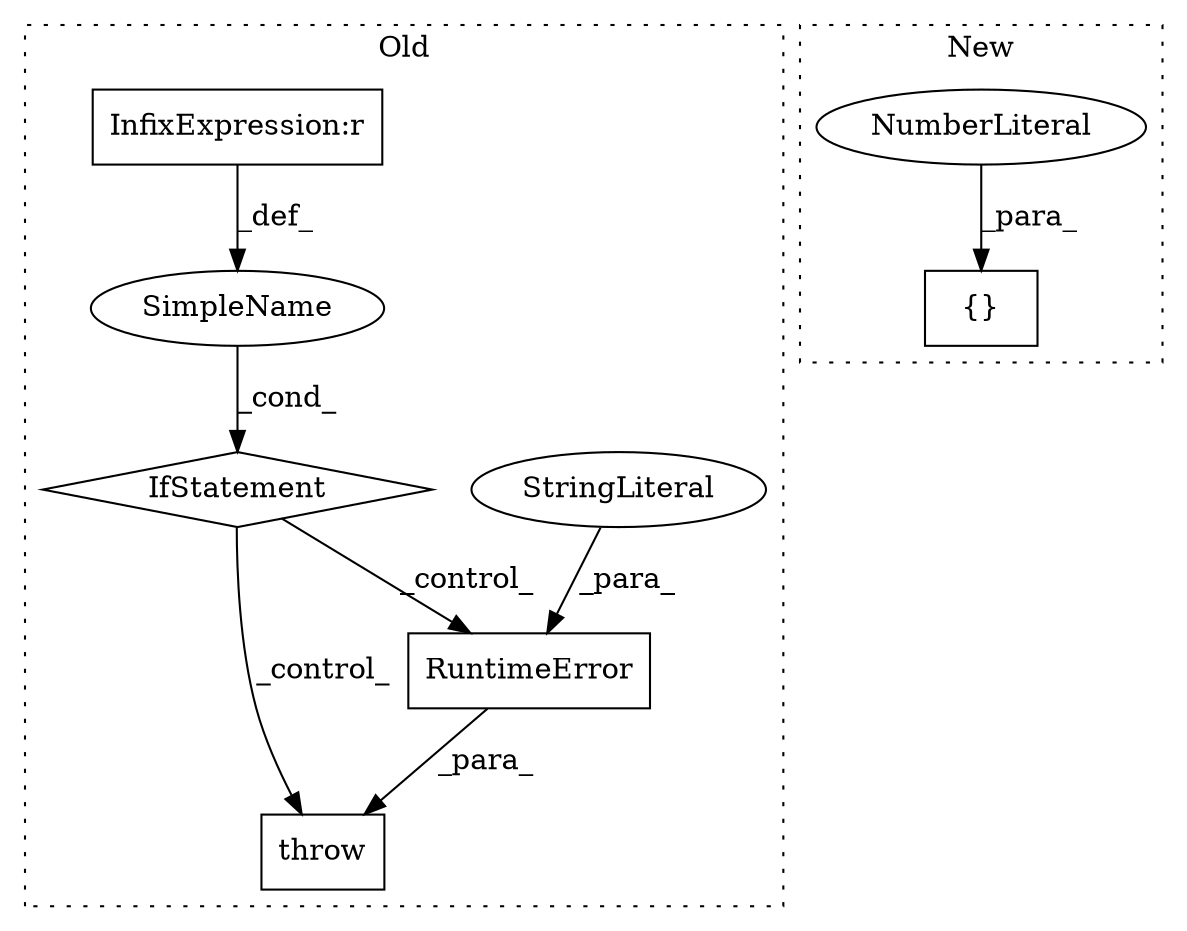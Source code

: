 digraph G {
subgraph cluster0 {
1 [label="RuntimeError" a="32" s="1780,1817" l="13,1" shape="box"];
3 [label="throw" a="53" s="1774" l="6" shape="box"];
4 [label="IfStatement" a="25" s="1746,1764" l="4,2" shape="diamond"];
5 [label="SimpleName" a="42" s="" l="" shape="ellipse"];
6 [label="StringLiteral" a="45" s="1793" l="24" shape="ellipse"];
7 [label="InfixExpression:r" a="27" s="1756" l="4" shape="box"];
label = "Old";
style="dotted";
}
subgraph cluster1 {
2 [label="{}" a="4" s="1606,1610" l="1,1" shape="box"];
8 [label="NumberLiteral" a="34" s="1609" l="1" shape="ellipse"];
label = "New";
style="dotted";
}
1 -> 3 [label="_para_"];
4 -> 1 [label="_control_"];
4 -> 3 [label="_control_"];
5 -> 4 [label="_cond_"];
6 -> 1 [label="_para_"];
7 -> 5 [label="_def_"];
8 -> 2 [label="_para_"];
}